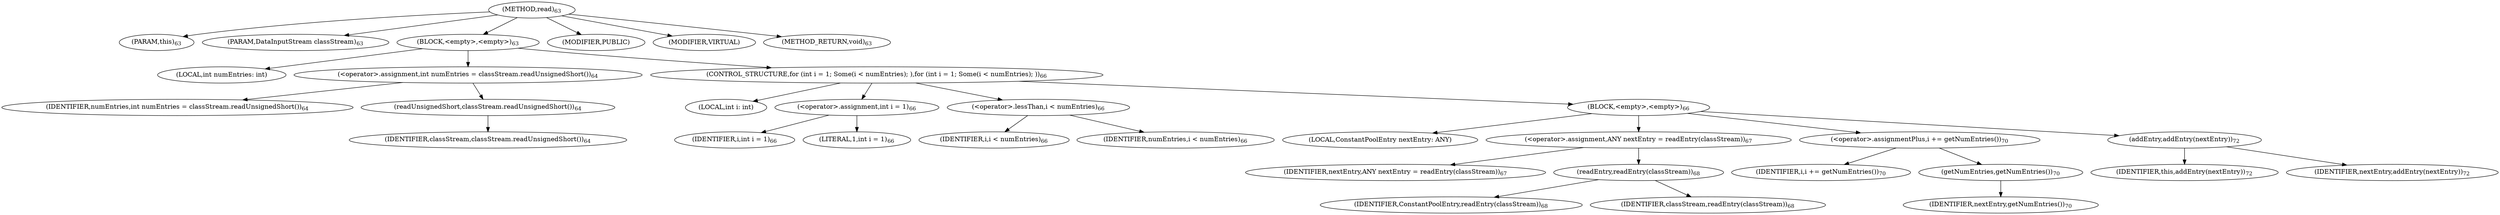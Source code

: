 digraph "read" {  
"74" [label = <(METHOD,read)<SUB>63</SUB>> ]
"4" [label = <(PARAM,this)<SUB>63</SUB>> ]
"75" [label = <(PARAM,DataInputStream classStream)<SUB>63</SUB>> ]
"76" [label = <(BLOCK,&lt;empty&gt;,&lt;empty&gt;)<SUB>63</SUB>> ]
"77" [label = <(LOCAL,int numEntries: int)> ]
"78" [label = <(&lt;operator&gt;.assignment,int numEntries = classStream.readUnsignedShort())<SUB>64</SUB>> ]
"79" [label = <(IDENTIFIER,numEntries,int numEntries = classStream.readUnsignedShort())<SUB>64</SUB>> ]
"80" [label = <(readUnsignedShort,classStream.readUnsignedShort())<SUB>64</SUB>> ]
"81" [label = <(IDENTIFIER,classStream,classStream.readUnsignedShort())<SUB>64</SUB>> ]
"82" [label = <(CONTROL_STRUCTURE,for (int i = 1; Some(i &lt; numEntries); ),for (int i = 1; Some(i &lt; numEntries); ))<SUB>66</SUB>> ]
"83" [label = <(LOCAL,int i: int)> ]
"84" [label = <(&lt;operator&gt;.assignment,int i = 1)<SUB>66</SUB>> ]
"85" [label = <(IDENTIFIER,i,int i = 1)<SUB>66</SUB>> ]
"86" [label = <(LITERAL,1,int i = 1)<SUB>66</SUB>> ]
"87" [label = <(&lt;operator&gt;.lessThan,i &lt; numEntries)<SUB>66</SUB>> ]
"88" [label = <(IDENTIFIER,i,i &lt; numEntries)<SUB>66</SUB>> ]
"89" [label = <(IDENTIFIER,numEntries,i &lt; numEntries)<SUB>66</SUB>> ]
"90" [label = <(BLOCK,&lt;empty&gt;,&lt;empty&gt;)<SUB>66</SUB>> ]
"91" [label = <(LOCAL,ConstantPoolEntry nextEntry: ANY)> ]
"92" [label = <(&lt;operator&gt;.assignment,ANY nextEntry = readEntry(classStream))<SUB>67</SUB>> ]
"93" [label = <(IDENTIFIER,nextEntry,ANY nextEntry = readEntry(classStream))<SUB>67</SUB>> ]
"94" [label = <(readEntry,readEntry(classStream))<SUB>68</SUB>> ]
"95" [label = <(IDENTIFIER,ConstantPoolEntry,readEntry(classStream))<SUB>68</SUB>> ]
"96" [label = <(IDENTIFIER,classStream,readEntry(classStream))<SUB>68</SUB>> ]
"97" [label = <(&lt;operator&gt;.assignmentPlus,i += getNumEntries())<SUB>70</SUB>> ]
"98" [label = <(IDENTIFIER,i,i += getNumEntries())<SUB>70</SUB>> ]
"99" [label = <(getNumEntries,getNumEntries())<SUB>70</SUB>> ]
"100" [label = <(IDENTIFIER,nextEntry,getNumEntries())<SUB>70</SUB>> ]
"101" [label = <(addEntry,addEntry(nextEntry))<SUB>72</SUB>> ]
"3" [label = <(IDENTIFIER,this,addEntry(nextEntry))<SUB>72</SUB>> ]
"102" [label = <(IDENTIFIER,nextEntry,addEntry(nextEntry))<SUB>72</SUB>> ]
"103" [label = <(MODIFIER,PUBLIC)> ]
"104" [label = <(MODIFIER,VIRTUAL)> ]
"105" [label = <(METHOD_RETURN,void)<SUB>63</SUB>> ]
  "74" -> "4" 
  "74" -> "75" 
  "74" -> "76" 
  "74" -> "103" 
  "74" -> "104" 
  "74" -> "105" 
  "76" -> "77" 
  "76" -> "78" 
  "76" -> "82" 
  "78" -> "79" 
  "78" -> "80" 
  "80" -> "81" 
  "82" -> "83" 
  "82" -> "84" 
  "82" -> "87" 
  "82" -> "90" 
  "84" -> "85" 
  "84" -> "86" 
  "87" -> "88" 
  "87" -> "89" 
  "90" -> "91" 
  "90" -> "92" 
  "90" -> "97" 
  "90" -> "101" 
  "92" -> "93" 
  "92" -> "94" 
  "94" -> "95" 
  "94" -> "96" 
  "97" -> "98" 
  "97" -> "99" 
  "99" -> "100" 
  "101" -> "3" 
  "101" -> "102" 
}
